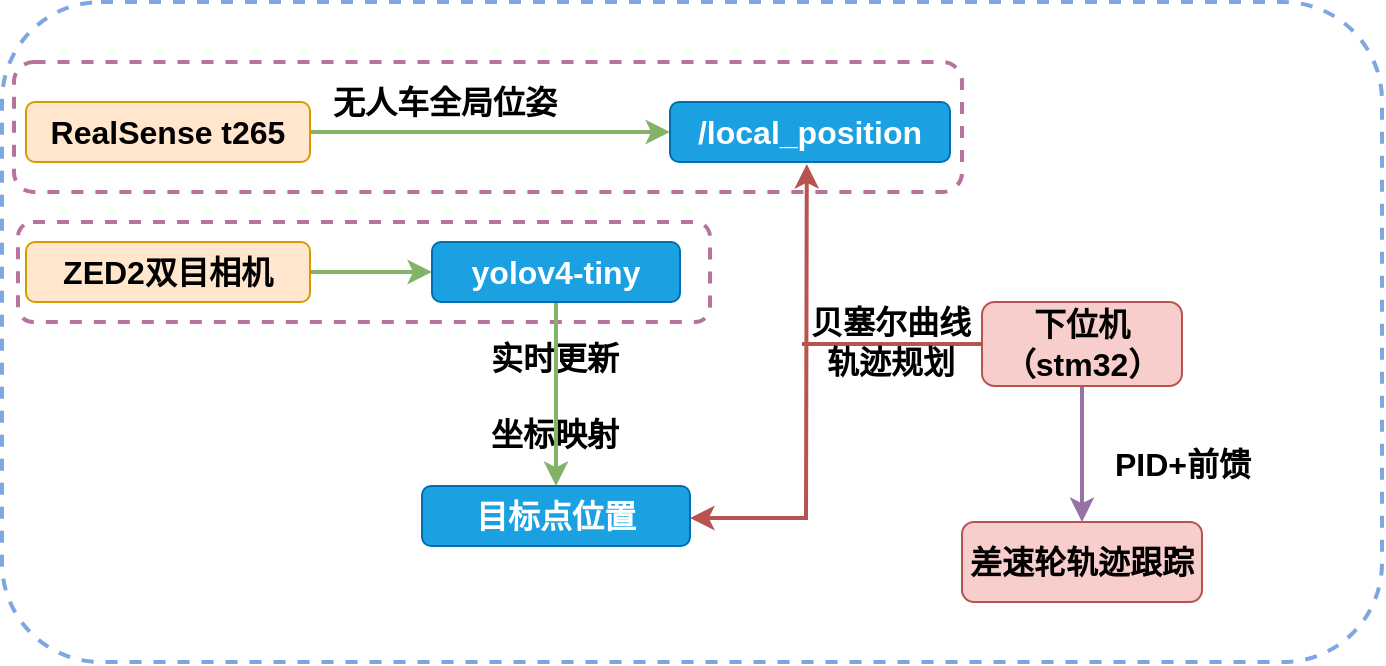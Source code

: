 <mxfile version="17.1.2" type="github">
  <diagram id="fCY6dkZUbpjvrwRvttyK" name="Page-1">
    <mxGraphModel dx="1038" dy="585" grid="1" gridSize="10" guides="1" tooltips="1" connect="1" arrows="1" fold="1" page="1" pageScale="1" pageWidth="827" pageHeight="1169" math="0" shadow="0">
      <root>
        <mxCell id="0" />
        <mxCell id="1" parent="0" />
        <mxCell id="dyUw3utnPXXKPK0ZKmom-49" value="" style="rounded=1;whiteSpace=wrap;html=1;fontSize=16;fontColor=#FFFFFF;fillColor=none;gradientColor=#ffffff;dashed=1;strokeWidth=2;strokeColor=#7EA6E0;" vertex="1" parent="1">
          <mxGeometry x="10" y="70" width="690" height="330" as="geometry" />
        </mxCell>
        <mxCell id="dyUw3utnPXXKPK0ZKmom-1" value="" style="rounded=1;whiteSpace=wrap;html=1;fillColor=none;dashed=1;strokeColor=#B5739D;strokeWidth=2;" vertex="1" parent="1">
          <mxGeometry x="16" y="100" width="474" height="65" as="geometry" />
        </mxCell>
        <mxCell id="dyUw3utnPXXKPK0ZKmom-2" value="" style="rounded=1;whiteSpace=wrap;html=1;fillColor=none;dashed=1;strokeColor=#B5739D;strokeWidth=2;" vertex="1" parent="1">
          <mxGeometry x="18" y="180" width="346" height="50" as="geometry" />
        </mxCell>
        <mxCell id="dyUw3utnPXXKPK0ZKmom-6" style="edgeStyle=orthogonalEdgeStyle;rounded=0;orthogonalLoop=1;jettySize=auto;html=1;strokeWidth=2;fillColor=#d5e8d4;strokeColor=#82b366;" edge="1" parent="1" source="dyUw3utnPXXKPK0ZKmom-7" target="dyUw3utnPXXKPK0ZKmom-15">
          <mxGeometry relative="1" as="geometry" />
        </mxCell>
        <mxCell id="dyUw3utnPXXKPK0ZKmom-7" value="&lt;font color=&quot;#000000&quot;&gt;RealSense t265&lt;/font&gt;" style="rounded=1;whiteSpace=wrap;html=1;fontSize=16;fillColor=#ffe6cc;strokeColor=#d79b00;fontStyle=1" vertex="1" parent="1">
          <mxGeometry x="22" y="120" width="142" height="30" as="geometry" />
        </mxCell>
        <mxCell id="dyUw3utnPXXKPK0ZKmom-8" value="" style="edgeStyle=orthogonalEdgeStyle;rounded=0;orthogonalLoop=1;jettySize=auto;html=1;strokeWidth=2;fillColor=#d5e8d4;strokeColor=#82b366;" edge="1" parent="1" source="dyUw3utnPXXKPK0ZKmom-9" target="dyUw3utnPXXKPK0ZKmom-19">
          <mxGeometry relative="1" as="geometry" />
        </mxCell>
        <mxCell id="dyUw3utnPXXKPK0ZKmom-9" value="&lt;font color=&quot;#000000&quot;&gt;ZED2双目相机&lt;/font&gt;" style="rounded=1;whiteSpace=wrap;html=1;fontSize=16;fillColor=#ffe6cc;strokeColor=#d79b00;fontStyle=1" vertex="1" parent="1">
          <mxGeometry x="22" y="190" width="142" height="30" as="geometry" />
        </mxCell>
        <mxCell id="dyUw3utnPXXKPK0ZKmom-14" value="&lt;b&gt;实时更新&lt;br&gt;&lt;br&gt;坐标映射&lt;br&gt;&lt;/b&gt;" style="text;html=1;resizable=0;autosize=1;align=center;verticalAlign=middle;points=[];fillColor=none;strokeColor=none;rounded=0;fontSize=16;" vertex="1" parent="1">
          <mxGeometry x="246" y="237" width="80" height="60" as="geometry" />
        </mxCell>
        <mxCell id="dyUw3utnPXXKPK0ZKmom-15" value="/local_position" style="rounded=1;whiteSpace=wrap;html=1;fillColor=#1ba1e2;strokeColor=#006EAF;horizontal=1;fontSize=16;fontColor=#ffffff;fontStyle=1" vertex="1" parent="1">
          <mxGeometry x="344" y="120" width="140" height="30" as="geometry" />
        </mxCell>
        <mxCell id="dyUw3utnPXXKPK0ZKmom-18" value="" style="edgeStyle=orthogonalEdgeStyle;rounded=0;orthogonalLoop=1;jettySize=auto;html=1;strokeWidth=2;fillColor=#d5e8d4;strokeColor=#82b366;" edge="1" parent="1" source="dyUw3utnPXXKPK0ZKmom-19" target="dyUw3utnPXXKPK0ZKmom-22">
          <mxGeometry relative="1" as="geometry" />
        </mxCell>
        <mxCell id="dyUw3utnPXXKPK0ZKmom-19" value="yolov4-tiny" style="rounded=1;whiteSpace=wrap;html=1;fillColor=#1ba1e2;strokeColor=#006EAF;horizontal=1;fontSize=16;fontColor=#ffffff;fontStyle=1" vertex="1" parent="1">
          <mxGeometry x="225" y="190" width="124" height="30" as="geometry" />
        </mxCell>
        <mxCell id="dyUw3utnPXXKPK0ZKmom-22" value="目标点位置" style="rounded=1;whiteSpace=wrap;html=1;fillColor=#1ba1e2;strokeColor=#006EAF;horizontal=1;fontSize=16;fontColor=#ffffff;fontStyle=1" vertex="1" parent="1">
          <mxGeometry x="220" y="312" width="134" height="30" as="geometry" />
        </mxCell>
        <mxCell id="dyUw3utnPXXKPK0ZKmom-34" value="&lt;b style=&quot;font-size: 16px&quot;&gt;无人车全局位姿&lt;/b&gt;" style="text;html=1;resizable=0;autosize=1;align=center;verticalAlign=middle;points=[];fillColor=none;strokeColor=none;rounded=0;fontSize=16;" vertex="1" parent="1">
          <mxGeometry x="166.21" y="110" width="130" height="20" as="geometry" />
        </mxCell>
        <mxCell id="dyUw3utnPXXKPK0ZKmom-60" value="" style="edgeStyle=orthogonalEdgeStyle;rounded=0;orthogonalLoop=1;jettySize=auto;html=1;strokeWidth=2;fillColor=#e1d5e7;strokeColor=#9673a6;" edge="1" parent="1" source="dyUw3utnPXXKPK0ZKmom-58" target="dyUw3utnPXXKPK0ZKmom-59">
          <mxGeometry relative="1" as="geometry" />
        </mxCell>
        <mxCell id="dyUw3utnPXXKPK0ZKmom-58" value="下位机（stm32）" style="rounded=1;whiteSpace=wrap;html=1;fillColor=#f8cecc;strokeColor=#b85450;horizontal=1;fontSize=16;fontStyle=1" vertex="1" parent="1">
          <mxGeometry x="500" y="220" width="100" height="42" as="geometry" />
        </mxCell>
        <mxCell id="dyUw3utnPXXKPK0ZKmom-59" value="差速轮轨迹跟踪" style="rounded=1;whiteSpace=wrap;html=1;fillColor=#f8cecc;strokeColor=#b85450;horizontal=1;fontSize=16;fontStyle=1" vertex="1" parent="1">
          <mxGeometry x="490" y="330" width="120" height="40" as="geometry" />
        </mxCell>
        <mxCell id="dyUw3utnPXXKPK0ZKmom-61" value="&lt;b style=&quot;font-size: 16px&quot;&gt;PID+前馈&lt;/b&gt;" style="text;html=1;resizable=0;autosize=1;align=center;verticalAlign=middle;points=[];fillColor=none;strokeColor=none;rounded=0;fontSize=16;" vertex="1" parent="1">
          <mxGeometry x="560" y="291" width="80" height="20" as="geometry" />
        </mxCell>
        <mxCell id="dyUw3utnPXXKPK0ZKmom-63" value="" style="endArrow=classic;startArrow=classic;html=1;rounded=0;strokeWidth=2;entryX=0.579;entryY=1.02;entryDx=0;entryDy=0;entryPerimeter=0;fillColor=#f8cecc;strokeColor=#b85450;exitX=1;exitY=0.5;exitDx=0;exitDy=0;" edge="1" parent="1">
          <mxGeometry width="50" height="50" relative="1" as="geometry">
            <mxPoint x="354" y="328" as="sourcePoint" />
            <mxPoint x="412.4" y="151.0" as="targetPoint" />
            <Array as="points">
              <mxPoint x="412" y="328" />
            </Array>
          </mxGeometry>
        </mxCell>
        <mxCell id="dyUw3utnPXXKPK0ZKmom-64" value="" style="endArrow=none;html=1;rounded=0;strokeWidth=2;entryX=0;entryY=0.5;entryDx=0;entryDy=0;fillColor=#f8cecc;strokeColor=#b85450;" edge="1" parent="1" target="dyUw3utnPXXKPK0ZKmom-58">
          <mxGeometry width="50" height="50" relative="1" as="geometry">
            <mxPoint x="410" y="241" as="sourcePoint" />
            <mxPoint x="440" y="300" as="targetPoint" />
          </mxGeometry>
        </mxCell>
        <mxCell id="dyUw3utnPXXKPK0ZKmom-65" value="&lt;b style=&quot;font-size: 16px&quot;&gt;贝塞尔曲线&lt;br&gt;轨迹规划&lt;br&gt;&lt;/b&gt;" style="text;html=1;resizable=0;autosize=1;align=center;verticalAlign=middle;points=[];fillColor=none;strokeColor=none;rounded=0;fontSize=16;" vertex="1" parent="1">
          <mxGeometry x="404" y="220" width="100" height="40" as="geometry" />
        </mxCell>
      </root>
    </mxGraphModel>
  </diagram>
</mxfile>
